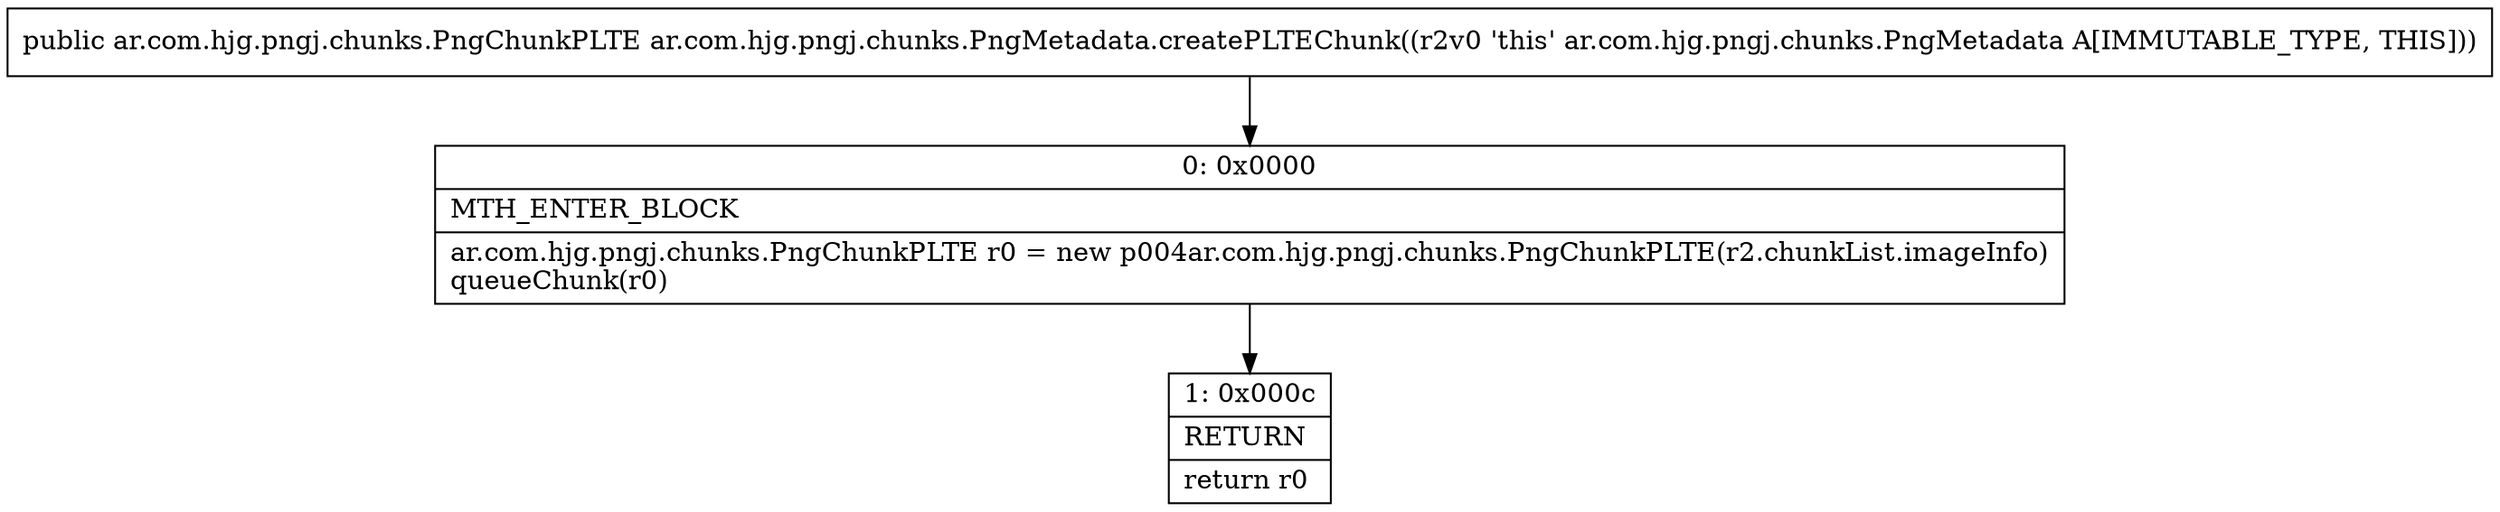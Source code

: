 digraph "CFG forar.com.hjg.pngj.chunks.PngMetadata.createPLTEChunk()Lar\/com\/hjg\/pngj\/chunks\/PngChunkPLTE;" {
Node_0 [shape=record,label="{0\:\ 0x0000|MTH_ENTER_BLOCK\l|ar.com.hjg.pngj.chunks.PngChunkPLTE r0 = new p004ar.com.hjg.pngj.chunks.PngChunkPLTE(r2.chunkList.imageInfo)\lqueueChunk(r0)\l}"];
Node_1 [shape=record,label="{1\:\ 0x000c|RETURN\l|return r0\l}"];
MethodNode[shape=record,label="{public ar.com.hjg.pngj.chunks.PngChunkPLTE ar.com.hjg.pngj.chunks.PngMetadata.createPLTEChunk((r2v0 'this' ar.com.hjg.pngj.chunks.PngMetadata A[IMMUTABLE_TYPE, THIS])) }"];
MethodNode -> Node_0;
Node_0 -> Node_1;
}


